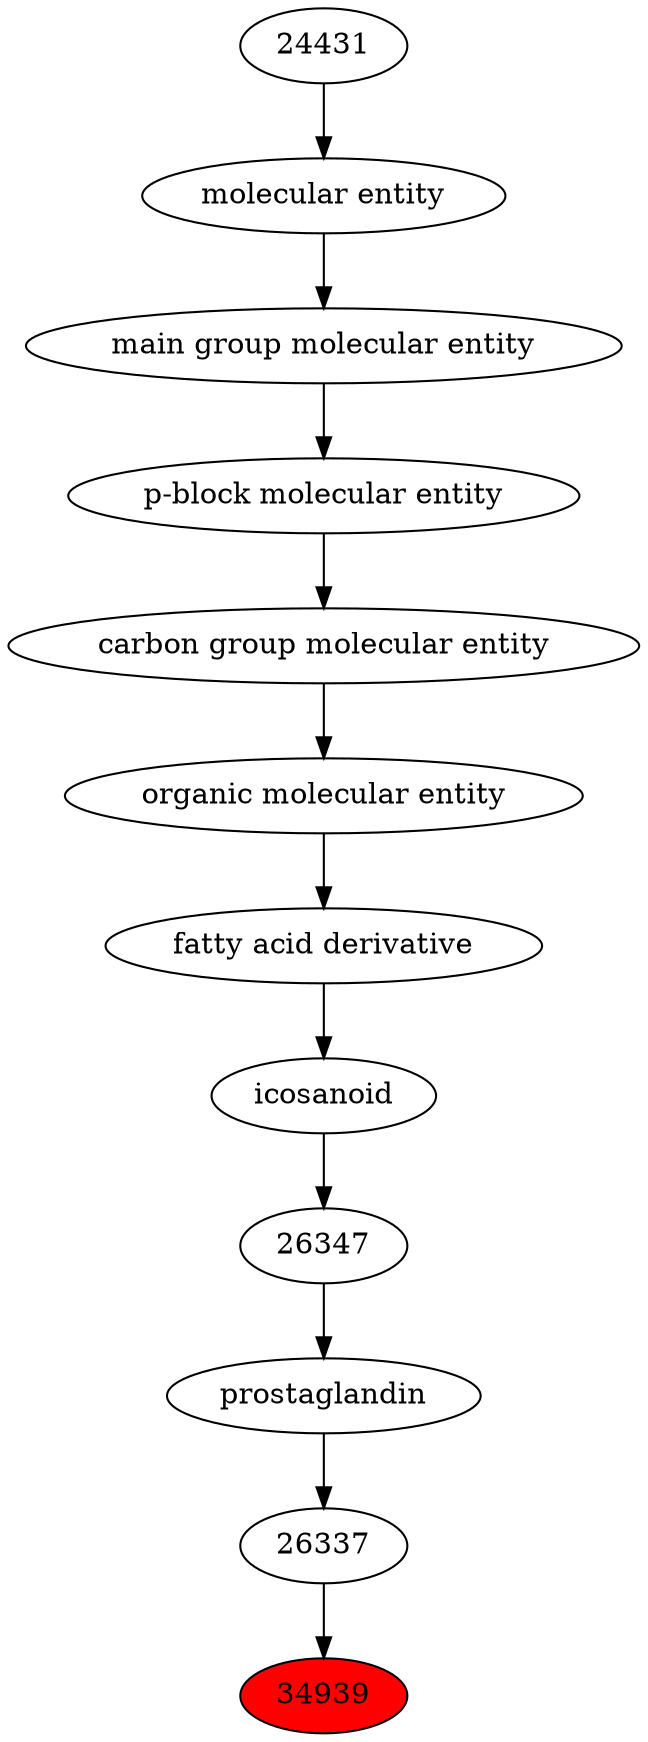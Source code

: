 digraph tree{ 
34939 [label="34939" fillcolor=red style=filled]
26337 -> 34939
26337 [label="26337"]
26333 -> 26337
26333 [label="prostaglandin"]
26347 -> 26333
26347 [label="26347"]
23899 -> 26347
23899 [label="icosanoid"]
61697 -> 23899
61697 [label="fatty acid derivative"]
50860 -> 61697
50860 [label="organic molecular entity"]
33582 -> 50860
33582 [label="carbon group molecular entity"]
33675 -> 33582
33675 [label="p-block molecular entity"]
33579 -> 33675
33579 [label="main group molecular entity"]
23367 -> 33579
23367 [label="molecular entity"]
24431 -> 23367
24431 [label="24431"]
}